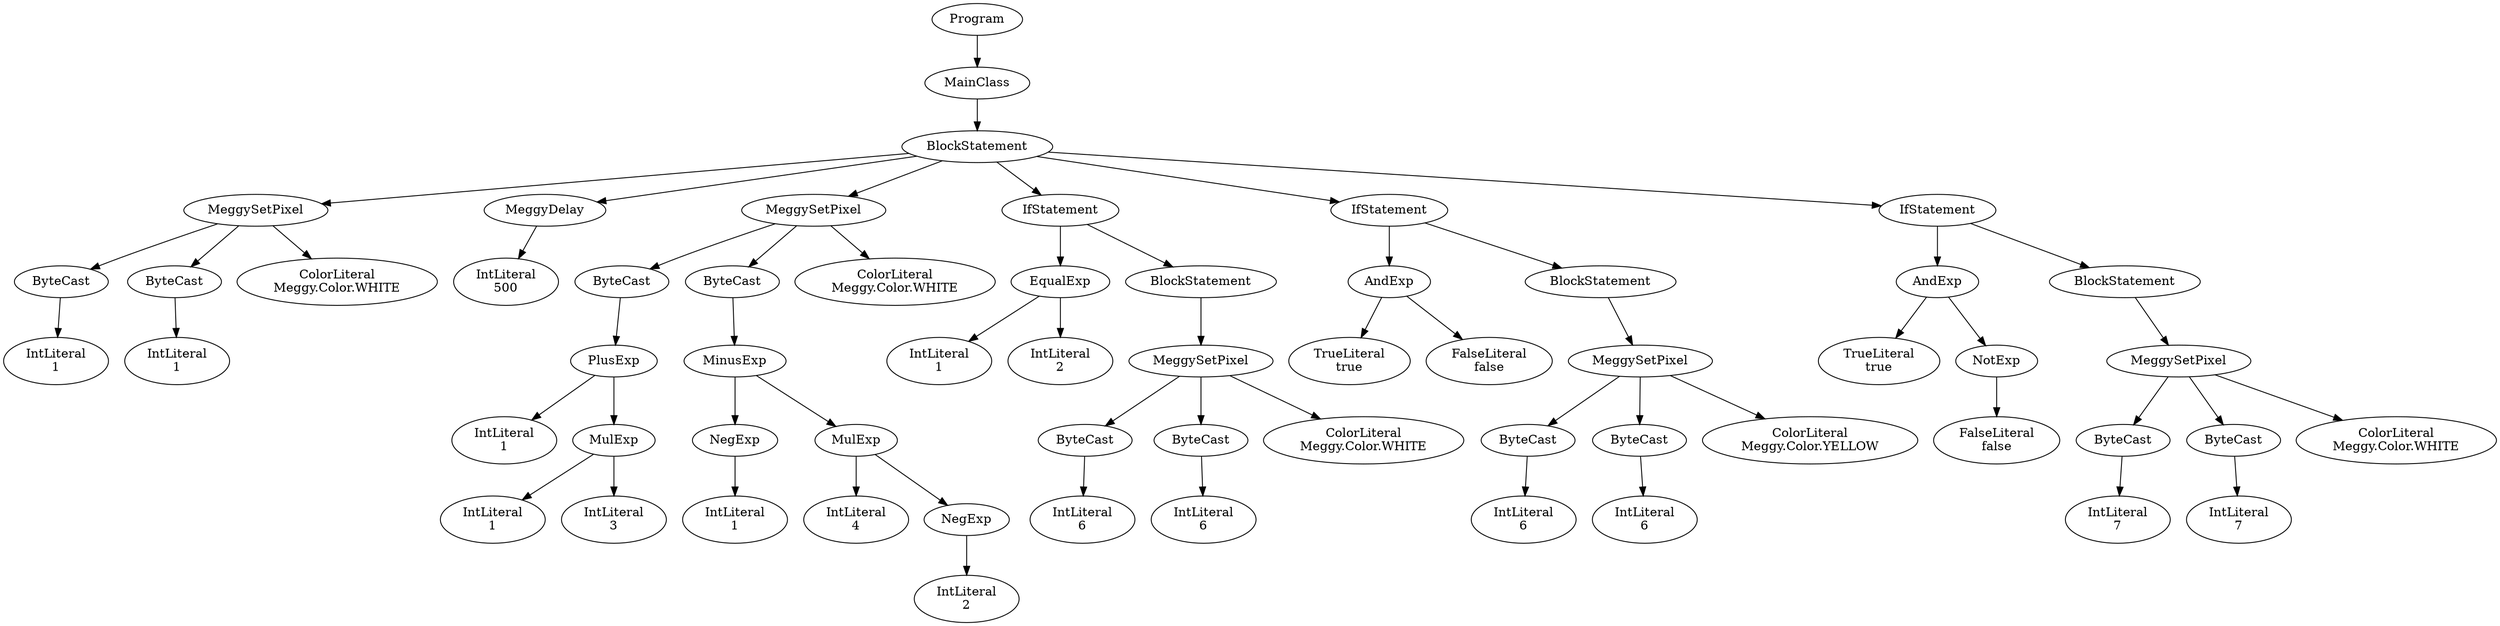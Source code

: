 digraph ASTGraph {
0 [ label="Program" ];
1 [ label="MainClass" ];
0 -> 1
2 [ label="BlockStatement" ];
1 -> 2
3 [ label="MeggySetPixel" ];
2 -> 3
4 [ label="ByteCast" ];
3 -> 4
5 [ label="IntLiteral\n1" ];
4 -> 5
6 [ label="ByteCast" ];
3 -> 6
7 [ label="IntLiteral\n1" ];
6 -> 7
8 [ label="ColorLiteral\nMeggy.Color.WHITE" ];
3 -> 8
9 [ label="MeggyDelay" ];
2 -> 9
10 [ label="IntLiteral\n500" ];
9 -> 10
11 [ label="MeggySetPixel" ];
2 -> 11
12 [ label="ByteCast" ];
11 -> 12
13 [ label="PlusExp" ];
12 -> 13
14 [ label="IntLiteral\n1" ];
13 -> 14
15 [ label="MulExp" ];
13 -> 15
16 [ label="IntLiteral\n1" ];
15 -> 16
17 [ label="IntLiteral\n3" ];
15 -> 17
18 [ label="ByteCast" ];
11 -> 18
19 [ label="MinusExp" ];
18 -> 19
20 [ label="NegExp" ];
19 -> 20
21 [ label="IntLiteral\n1" ];
20 -> 21
22 [ label="MulExp" ];
19 -> 22
23 [ label="IntLiteral\n4" ];
22 -> 23
24 [ label="NegExp" ];
22 -> 24
25 [ label="IntLiteral\n2" ];
24 -> 25
26 [ label="ColorLiteral\nMeggy.Color.WHITE" ];
11 -> 26
27 [ label="IfStatement" ];
2 -> 27
28 [ label="EqualExp" ];
27 -> 28
29 [ label="IntLiteral\n1" ];
28 -> 29
30 [ label="IntLiteral\n2" ];
28 -> 30
31 [ label="BlockStatement" ];
27 -> 31
32 [ label="MeggySetPixel" ];
31 -> 32
33 [ label="ByteCast" ];
32 -> 33
34 [ label="IntLiteral\n6" ];
33 -> 34
35 [ label="ByteCast" ];
32 -> 35
36 [ label="IntLiteral\n6" ];
35 -> 36
37 [ label="ColorLiteral\nMeggy.Color.WHITE" ];
32 -> 37
38 [ label="IfStatement" ];
2 -> 38
39 [ label="AndExp" ];
38 -> 39
40 [ label="TrueLiteral\ntrue" ];
39 -> 40
41 [ label="FalseLiteral\nfalse" ];
39 -> 41
42 [ label="BlockStatement" ];
38 -> 42
43 [ label="MeggySetPixel" ];
42 -> 43
44 [ label="ByteCast" ];
43 -> 44
45 [ label="IntLiteral\n6" ];
44 -> 45
46 [ label="ByteCast" ];
43 -> 46
47 [ label="IntLiteral\n6" ];
46 -> 47
48 [ label="ColorLiteral\nMeggy.Color.YELLOW" ];
43 -> 48
49 [ label="IfStatement" ];
2 -> 49
50 [ label="AndExp" ];
49 -> 50
51 [ label="TrueLiteral\ntrue" ];
50 -> 51
52 [ label="NotExp" ];
50 -> 52
53 [ label="FalseLiteral\nfalse" ];
52 -> 53
54 [ label="BlockStatement" ];
49 -> 54
55 [ label="MeggySetPixel" ];
54 -> 55
56 [ label="ByteCast" ];
55 -> 56
57 [ label="IntLiteral\n7" ];
56 -> 57
58 [ label="ByteCast" ];
55 -> 58
59 [ label="IntLiteral\n7" ];
58 -> 59
60 [ label="ColorLiteral\nMeggy.Color.WHITE" ];
55 -> 60
}
